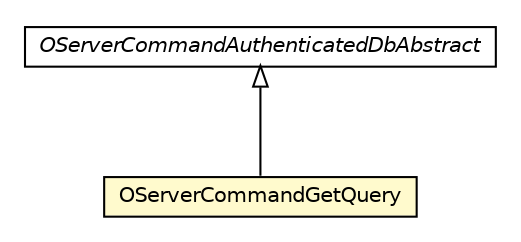 #!/usr/local/bin/dot
#
# Class diagram 
# Generated by UMLGraph version R5_6-24-gf6e263 (http://www.umlgraph.org/)
#

digraph G {
	edge [fontname="Helvetica",fontsize=10,labelfontname="Helvetica",labelfontsize=10];
	node [fontname="Helvetica",fontsize=10,shape=plaintext];
	nodesep=0.25;
	ranksep=0.5;
	// com.orientechnologies.orient.server.network.protocol.http.command.get.OServerCommandGetQuery
	c3757124 [label=<<table title="com.orientechnologies.orient.server.network.protocol.http.command.get.OServerCommandGetQuery" border="0" cellborder="1" cellspacing="0" cellpadding="2" port="p" bgcolor="lemonChiffon" href="./OServerCommandGetQuery.html">
		<tr><td><table border="0" cellspacing="0" cellpadding="1">
<tr><td align="center" balign="center"> OServerCommandGetQuery </td></tr>
		</table></td></tr>
		</table>>, URL="./OServerCommandGetQuery.html", fontname="Helvetica", fontcolor="black", fontsize=10.0];
	// com.orientechnologies.orient.server.network.protocol.http.command.OServerCommandAuthenticatedDbAbstract
	c3757144 [label=<<table title="com.orientechnologies.orient.server.network.protocol.http.command.OServerCommandAuthenticatedDbAbstract" border="0" cellborder="1" cellspacing="0" cellpadding="2" port="p" href="../OServerCommandAuthenticatedDbAbstract.html">
		<tr><td><table border="0" cellspacing="0" cellpadding="1">
<tr><td align="center" balign="center"><font face="Helvetica-Oblique"> OServerCommandAuthenticatedDbAbstract </font></td></tr>
		</table></td></tr>
		</table>>, URL="../OServerCommandAuthenticatedDbAbstract.html", fontname="Helvetica", fontcolor="black", fontsize=10.0];
	//com.orientechnologies.orient.server.network.protocol.http.command.get.OServerCommandGetQuery extends com.orientechnologies.orient.server.network.protocol.http.command.OServerCommandAuthenticatedDbAbstract
	c3757144:p -> c3757124:p [dir=back,arrowtail=empty];
}

